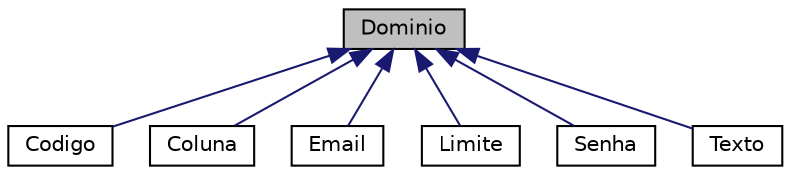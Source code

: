 digraph "Dominio"
{
 // LATEX_PDF_SIZE
  edge [fontname="Helvetica",fontsize="10",labelfontname="Helvetica",labelfontsize="10"];
  node [fontname="Helvetica",fontsize="10",shape=record];
  Node1 [label="Dominio",height=0.2,width=0.4,color="black", fillcolor="grey75", style="filled", fontcolor="black",tooltip=" "];
  Node1 -> Node2 [dir="back",color="midnightblue",fontsize="10",style="solid",fontname="Helvetica"];
  Node2 [label="Codigo",height=0.2,width=0.4,color="black", fillcolor="white", style="filled",URL="$classCodigo.html",tooltip=" "];
  Node1 -> Node3 [dir="back",color="midnightblue",fontsize="10",style="solid",fontname="Helvetica"];
  Node3 [label="Coluna",height=0.2,width=0.4,color="black", fillcolor="white", style="filled",URL="$classColuna.html",tooltip=" "];
  Node1 -> Node4 [dir="back",color="midnightblue",fontsize="10",style="solid",fontname="Helvetica"];
  Node4 [label="Email",height=0.2,width=0.4,color="black", fillcolor="white", style="filled",URL="$classEmail.html",tooltip=" "];
  Node1 -> Node5 [dir="back",color="midnightblue",fontsize="10",style="solid",fontname="Helvetica"];
  Node5 [label="Limite",height=0.2,width=0.4,color="black", fillcolor="white", style="filled",URL="$classLimite.html",tooltip=" "];
  Node1 -> Node6 [dir="back",color="midnightblue",fontsize="10",style="solid",fontname="Helvetica"];
  Node6 [label="Senha",height=0.2,width=0.4,color="black", fillcolor="white", style="filled",URL="$classSenha.html",tooltip=" "];
  Node1 -> Node7 [dir="back",color="midnightblue",fontsize="10",style="solid",fontname="Helvetica"];
  Node7 [label="Texto",height=0.2,width=0.4,color="black", fillcolor="white", style="filled",URL="$classTexto.html",tooltip=" "];
}
